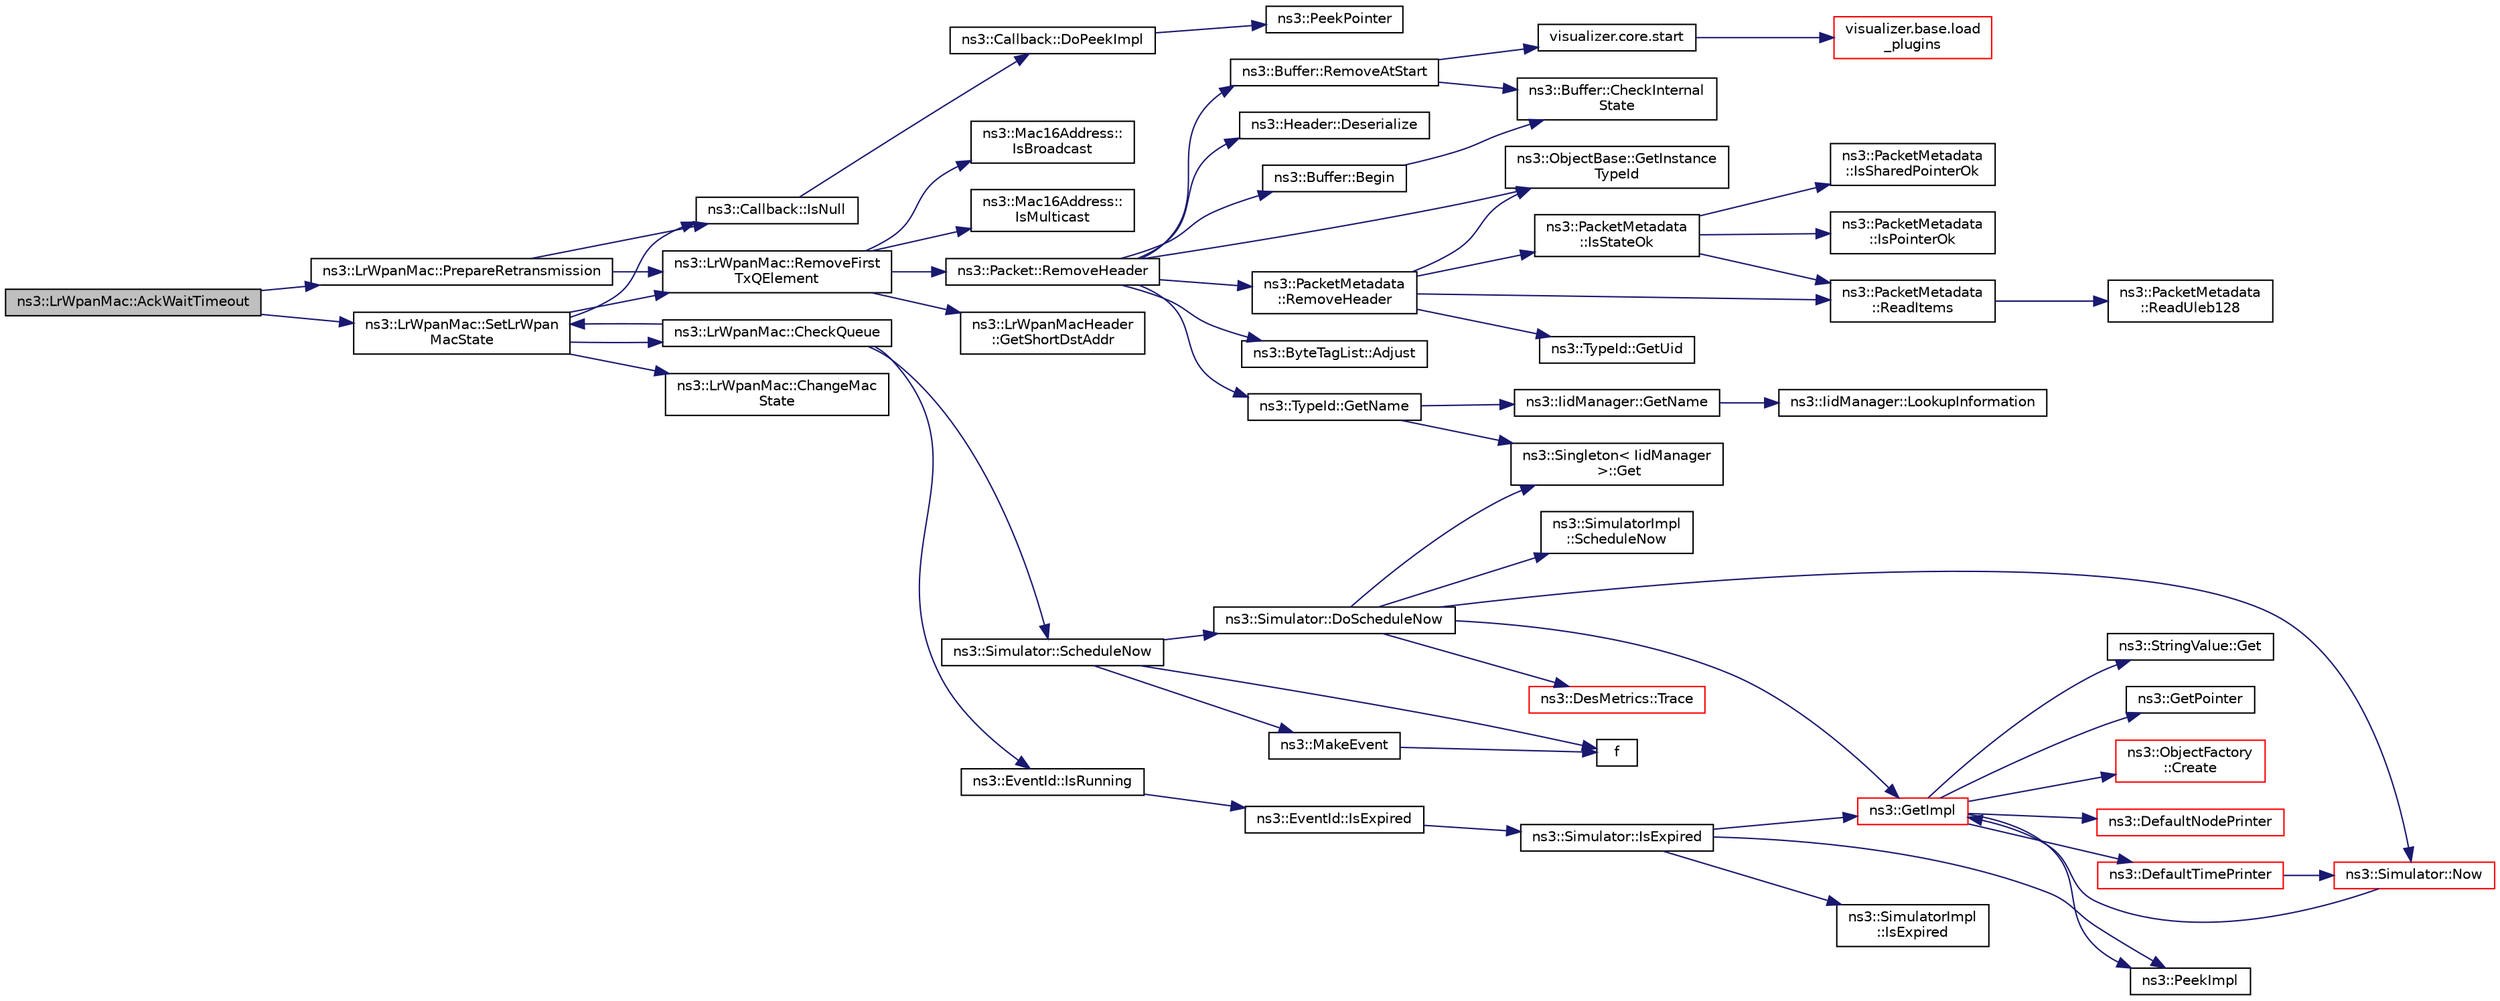 digraph "ns3::LrWpanMac::AckWaitTimeout"
{
 // LATEX_PDF_SIZE
  edge [fontname="Helvetica",fontsize="10",labelfontname="Helvetica",labelfontsize="10"];
  node [fontname="Helvetica",fontsize="10",shape=record];
  rankdir="LR";
  Node1 [label="ns3::LrWpanMac::AckWaitTimeout",height=0.2,width=0.4,color="black", fillcolor="grey75", style="filled", fontcolor="black",tooltip="Handle an ACK timeout with a packet retransmission, if there are retransmission left,..."];
  Node1 -> Node2 [color="midnightblue",fontsize="10",style="solid",fontname="Helvetica"];
  Node2 [label="ns3::LrWpanMac::PrepareRetransmission",height=0.2,width=0.4,color="black", fillcolor="white", style="filled",URL="$classns3_1_1_lr_wpan_mac.html#ab13e2a85286df14146410591f378f81d",tooltip="Check for remaining retransmissions for the packet currently being sent."];
  Node2 -> Node3 [color="midnightblue",fontsize="10",style="solid",fontname="Helvetica"];
  Node3 [label="ns3::Callback::IsNull",height=0.2,width=0.4,color="black", fillcolor="white", style="filled",URL="$classns3_1_1_callback.html#a42eb007ca42c35b96daa497d6d42d5f2",tooltip="Check for null implementation."];
  Node3 -> Node4 [color="midnightblue",fontsize="10",style="solid",fontname="Helvetica"];
  Node4 [label="ns3::Callback::DoPeekImpl",height=0.2,width=0.4,color="black", fillcolor="white", style="filled",URL="$classns3_1_1_callback.html#a82de10d58e899c61aec3867f9b1f2f33",tooltip=" "];
  Node4 -> Node5 [color="midnightblue",fontsize="10",style="solid",fontname="Helvetica"];
  Node5 [label="ns3::PeekPointer",height=0.2,width=0.4,color="black", fillcolor="white", style="filled",URL="$namespacens3.html#af2a7557fe9afdd98d8f6f8f6e412cf5a",tooltip=" "];
  Node2 -> Node6 [color="midnightblue",fontsize="10",style="solid",fontname="Helvetica"];
  Node6 [label="ns3::LrWpanMac::RemoveFirst\lTxQElement",height=0.2,width=0.4,color="black", fillcolor="white", style="filled",URL="$classns3_1_1_lr_wpan_mac.html#a359da7ecf2f56e4f62f5e8173bf989dd",tooltip="Remove the tip of the transmission queue, including clean up related to the last packet transmission."];
  Node6 -> Node7 [color="midnightblue",fontsize="10",style="solid",fontname="Helvetica"];
  Node7 [label="ns3::LrWpanMacHeader\l::GetShortDstAddr",height=0.2,width=0.4,color="black", fillcolor="white", style="filled",URL="$classns3_1_1_lr_wpan_mac_header.html#aad0102913510bdb6263e7fb3972bb209",tooltip="Get the Destination Short address."];
  Node6 -> Node8 [color="midnightblue",fontsize="10",style="solid",fontname="Helvetica"];
  Node8 [label="ns3::Mac16Address::\lIsBroadcast",height=0.2,width=0.4,color="black", fillcolor="white", style="filled",URL="$classns3_1_1_mac16_address.html#a14e46b632e34e41d42adb02c4c50185a",tooltip="Checks if the address is a broadcast address according to 802.15.4 scheme (i.e., 0xFFFF)."];
  Node6 -> Node9 [color="midnightblue",fontsize="10",style="solid",fontname="Helvetica"];
  Node9 [label="ns3::Mac16Address::\lIsMulticast",height=0.2,width=0.4,color="black", fillcolor="white", style="filled",URL="$classns3_1_1_mac16_address.html#aa64d5aeb71c210a0bad9830e1542f015",tooltip="Checks if the address is a multicast address according to RFC 4944 Section 9 (i.e...."];
  Node6 -> Node10 [color="midnightblue",fontsize="10",style="solid",fontname="Helvetica"];
  Node10 [label="ns3::Packet::RemoveHeader",height=0.2,width=0.4,color="black", fillcolor="white", style="filled",URL="$classns3_1_1_packet.html#a0961eccf975d75f902d40956c93ba63e",tooltip="Deserialize and remove the header from the internal buffer."];
  Node10 -> Node11 [color="midnightblue",fontsize="10",style="solid",fontname="Helvetica"];
  Node11 [label="ns3::ByteTagList::Adjust",height=0.2,width=0.4,color="black", fillcolor="white", style="filled",URL="$classns3_1_1_byte_tag_list.html#a1fec06d7e6daaf8039cf2a148e4090f2",tooltip="Adjust the offsets stored internally by the adjustment delta."];
  Node10 -> Node12 [color="midnightblue",fontsize="10",style="solid",fontname="Helvetica"];
  Node12 [label="ns3::Buffer::Begin",height=0.2,width=0.4,color="black", fillcolor="white", style="filled",URL="$classns3_1_1_buffer.html#acb977a0179de9abe4e295ce22023b4ca",tooltip=" "];
  Node12 -> Node13 [color="midnightblue",fontsize="10",style="solid",fontname="Helvetica"];
  Node13 [label="ns3::Buffer::CheckInternal\lState",height=0.2,width=0.4,color="black", fillcolor="white", style="filled",URL="$classns3_1_1_buffer.html#a200897ee202518b0d2bf91ead4e82be9",tooltip="Checks the internal buffer structures consistency."];
  Node10 -> Node14 [color="midnightblue",fontsize="10",style="solid",fontname="Helvetica"];
  Node14 [label="ns3::Header::Deserialize",height=0.2,width=0.4,color="black", fillcolor="white", style="filled",URL="$classns3_1_1_header.html#a78be9400bb66b2a8543606f395ef5396",tooltip=" "];
  Node10 -> Node15 [color="midnightblue",fontsize="10",style="solid",fontname="Helvetica"];
  Node15 [label="ns3::ObjectBase::GetInstance\lTypeId",height=0.2,width=0.4,color="black", fillcolor="white", style="filled",URL="$classns3_1_1_object_base.html#abe5b43a6f5b99a92a4c3122db31f06fb",tooltip="Get the most derived TypeId for this Object."];
  Node10 -> Node16 [color="midnightblue",fontsize="10",style="solid",fontname="Helvetica"];
  Node16 [label="ns3::TypeId::GetName",height=0.2,width=0.4,color="black", fillcolor="white", style="filled",URL="$classns3_1_1_type_id.html#abc4965475a579c2afdc668d7a7d58374",tooltip="Get the name."];
  Node16 -> Node17 [color="midnightblue",fontsize="10",style="solid",fontname="Helvetica"];
  Node17 [label="ns3::Singleton\< IidManager\l \>::Get",height=0.2,width=0.4,color="black", fillcolor="white", style="filled",URL="$classns3_1_1_singleton.html#a80a2cd3c25a27ea72add7a9f7a141ffa",tooltip="Get a pointer to the singleton instance."];
  Node16 -> Node18 [color="midnightblue",fontsize="10",style="solid",fontname="Helvetica"];
  Node18 [label="ns3::IidManager::GetName",height=0.2,width=0.4,color="black", fillcolor="white", style="filled",URL="$classns3_1_1_iid_manager.html#a6658aaa8120efd885e98addb76a6f1d4",tooltip="Get the name of a type id."];
  Node18 -> Node19 [color="midnightblue",fontsize="10",style="solid",fontname="Helvetica"];
  Node19 [label="ns3::IidManager::LookupInformation",height=0.2,width=0.4,color="black", fillcolor="white", style="filled",URL="$classns3_1_1_iid_manager.html#a84af06b798b21fa700469a3ac5f65f3f",tooltip="Retrieve the information record for a type."];
  Node10 -> Node20 [color="midnightblue",fontsize="10",style="solid",fontname="Helvetica"];
  Node20 [label="ns3::Buffer::RemoveAtStart",height=0.2,width=0.4,color="black", fillcolor="white", style="filled",URL="$classns3_1_1_buffer.html#adeecbb3e8f518aec6fee0437578ade4b",tooltip=" "];
  Node20 -> Node13 [color="midnightblue",fontsize="10",style="solid",fontname="Helvetica"];
  Node20 -> Node21 [color="midnightblue",fontsize="10",style="solid",fontname="Helvetica"];
  Node21 [label="visualizer.core.start",height=0.2,width=0.4,color="black", fillcolor="white", style="filled",URL="$namespacevisualizer_1_1core.html#a2a35e5d8a34af358b508dac8635754e0",tooltip=" "];
  Node21 -> Node22 [color="midnightblue",fontsize="10",style="solid",fontname="Helvetica"];
  Node22 [label="visualizer.base.load\l_plugins",height=0.2,width=0.4,color="red", fillcolor="white", style="filled",URL="$namespacevisualizer_1_1base.html#ad171497a5ff1afe0a73bedaebf35448f",tooltip=" "];
  Node10 -> Node24 [color="midnightblue",fontsize="10",style="solid",fontname="Helvetica"];
  Node24 [label="ns3::PacketMetadata\l::RemoveHeader",height=0.2,width=0.4,color="black", fillcolor="white", style="filled",URL="$classns3_1_1_packet_metadata.html#afa8a589ec783d4998516d7f39f21242d",tooltip="Remove an header."];
  Node24 -> Node15 [color="midnightblue",fontsize="10",style="solid",fontname="Helvetica"];
  Node24 -> Node25 [color="midnightblue",fontsize="10",style="solid",fontname="Helvetica"];
  Node25 [label="ns3::TypeId::GetUid",height=0.2,width=0.4,color="black", fillcolor="white", style="filled",URL="$classns3_1_1_type_id.html#a429535085325d6f926724771446d9047",tooltip="Get the internal id of this TypeId."];
  Node24 -> Node26 [color="midnightblue",fontsize="10",style="solid",fontname="Helvetica"];
  Node26 [label="ns3::PacketMetadata\l::IsStateOk",height=0.2,width=0.4,color="black", fillcolor="white", style="filled",URL="$classns3_1_1_packet_metadata.html#a547dc7d09f1b2d41a28445a91c2fcf37",tooltip="Check if the metadata state is ok."];
  Node26 -> Node27 [color="midnightblue",fontsize="10",style="solid",fontname="Helvetica"];
  Node27 [label="ns3::PacketMetadata\l::IsPointerOk",height=0.2,width=0.4,color="black", fillcolor="white", style="filled",URL="$classns3_1_1_packet_metadata.html#ac6fcebd163b3655b041476c3277102c1",tooltip="Check if the position is valid."];
  Node26 -> Node28 [color="midnightblue",fontsize="10",style="solid",fontname="Helvetica"];
  Node28 [label="ns3::PacketMetadata\l::IsSharedPointerOk",height=0.2,width=0.4,color="black", fillcolor="white", style="filled",URL="$classns3_1_1_packet_metadata.html#ac9e6db729cae99e9755981de02f3ffa0",tooltip="Check if the position is valid."];
  Node26 -> Node29 [color="midnightblue",fontsize="10",style="solid",fontname="Helvetica"];
  Node29 [label="ns3::PacketMetadata\l::ReadItems",height=0.2,width=0.4,color="black", fillcolor="white", style="filled",URL="$classns3_1_1_packet_metadata.html#a7fe144386274167b6aac05ac0a0cdf6f",tooltip="Read items."];
  Node29 -> Node30 [color="midnightblue",fontsize="10",style="solid",fontname="Helvetica"];
  Node30 [label="ns3::PacketMetadata\l::ReadUleb128",height=0.2,width=0.4,color="black", fillcolor="white", style="filled",URL="$classns3_1_1_packet_metadata.html#a7378e5fe71fcefd939f19c1669e54c79",tooltip="Read a ULEB128 (Unsigned Little Endian Base 128) coded number."];
  Node24 -> Node29 [color="midnightblue",fontsize="10",style="solid",fontname="Helvetica"];
  Node1 -> Node31 [color="midnightblue",fontsize="10",style="solid",fontname="Helvetica"];
  Node31 [label="ns3::LrWpanMac::SetLrWpan\lMacState",height=0.2,width=0.4,color="black", fillcolor="white", style="filled",URL="$classns3_1_1_lr_wpan_mac.html#a6749a353feb70bbb851b03477f56dc69",tooltip="CSMA-CA algorithm calls back the MAC after executing channel assessment."];
  Node31 -> Node32 [color="midnightblue",fontsize="10",style="solid",fontname="Helvetica"];
  Node32 [label="ns3::LrWpanMac::ChangeMac\lState",height=0.2,width=0.4,color="black", fillcolor="white", style="filled",URL="$classns3_1_1_lr_wpan_mac.html#a9218b72b6b4326ae606de4a74a82ab6d",tooltip="Change the current MAC state to the given new state."];
  Node31 -> Node33 [color="midnightblue",fontsize="10",style="solid",fontname="Helvetica"];
  Node33 [label="ns3::LrWpanMac::CheckQueue",height=0.2,width=0.4,color="black", fillcolor="white", style="filled",URL="$classns3_1_1_lr_wpan_mac.html#a316c3cc9f84eeadb0b2ca249a6d0caba",tooltip="Check the transmission queue."];
  Node33 -> Node34 [color="midnightblue",fontsize="10",style="solid",fontname="Helvetica"];
  Node34 [label="ns3::EventId::IsRunning",height=0.2,width=0.4,color="black", fillcolor="white", style="filled",URL="$classns3_1_1_event_id.html#a8b41e6f8c54db6bede8a7dcaf917074a",tooltip="This method is syntactic sugar for !IsExpired()."];
  Node34 -> Node35 [color="midnightblue",fontsize="10",style="solid",fontname="Helvetica"];
  Node35 [label="ns3::EventId::IsExpired",height=0.2,width=0.4,color="black", fillcolor="white", style="filled",URL="$classns3_1_1_event_id.html#acc25141054209b1a286a5471a51bd0c0",tooltip="This method is syntactic sugar for the ns3::Simulator::IsExpired method."];
  Node35 -> Node36 [color="midnightblue",fontsize="10",style="solid",fontname="Helvetica"];
  Node36 [label="ns3::Simulator::IsExpired",height=0.2,width=0.4,color="black", fillcolor="white", style="filled",URL="$classns3_1_1_simulator.html#a83ac8425c319a29b64f6d3b2ffc61e9c",tooltip="Check if an event has already run or been cancelled."];
  Node36 -> Node37 [color="midnightblue",fontsize="10",style="solid",fontname="Helvetica"];
  Node37 [label="ns3::GetImpl",height=0.2,width=0.4,color="red", fillcolor="white", style="filled",URL="$group__simulator.html#ga42eb4eddad41528d4d99794a3dae3fd0",tooltip="Get the SimulatorImpl singleton."];
  Node37 -> Node38 [color="midnightblue",fontsize="10",style="solid",fontname="Helvetica"];
  Node38 [label="ns3::ObjectFactory\l::Create",height=0.2,width=0.4,color="red", fillcolor="white", style="filled",URL="$classns3_1_1_object_factory.html#a52eda277f4aaab54266134ba48102ad7",tooltip="Create an Object instance of the configured TypeId."];
  Node37 -> Node62 [color="midnightblue",fontsize="10",style="solid",fontname="Helvetica"];
  Node62 [label="ns3::DefaultNodePrinter",height=0.2,width=0.4,color="red", fillcolor="white", style="filled",URL="$group__logging.html#gac4c06cbbed12229d85991ced145f6be2",tooltip="Default node id printer implementation."];
  Node37 -> Node65 [color="midnightblue",fontsize="10",style="solid",fontname="Helvetica"];
  Node65 [label="ns3::DefaultTimePrinter",height=0.2,width=0.4,color="red", fillcolor="white", style="filled",URL="$namespacens3.html#ae01c3c7786b644dfb8a0bb8f1201b269",tooltip="Default Time printer."];
  Node65 -> Node68 [color="midnightblue",fontsize="10",style="solid",fontname="Helvetica"];
  Node68 [label="ns3::Simulator::Now",height=0.2,width=0.4,color="red", fillcolor="white", style="filled",URL="$classns3_1_1_simulator.html#ac3178fa975b419f7875e7105be122800",tooltip="Return the current simulation virtual time."];
  Node68 -> Node37 [color="midnightblue",fontsize="10",style="solid",fontname="Helvetica"];
  Node37 -> Node70 [color="midnightblue",fontsize="10",style="solid",fontname="Helvetica"];
  Node70 [label="ns3::StringValue::Get",height=0.2,width=0.4,color="black", fillcolor="white", style="filled",URL="$classns3_1_1_string_value.html#a6f208c2778fe1c7882e5cb429b8326ae",tooltip=" "];
  Node37 -> Node71 [color="midnightblue",fontsize="10",style="solid",fontname="Helvetica"];
  Node71 [label="ns3::GetPointer",height=0.2,width=0.4,color="black", fillcolor="white", style="filled",URL="$namespacens3.html#ab4e173cdfd43d17c1a40d5348510a670",tooltip=" "];
  Node37 -> Node80 [color="midnightblue",fontsize="10",style="solid",fontname="Helvetica"];
  Node80 [label="ns3::PeekImpl",height=0.2,width=0.4,color="black", fillcolor="white", style="filled",URL="$group__simulator.html#ga233c5c38de117e4e4a5a9cd168694792",tooltip="Get the static SimulatorImpl instance."];
  Node36 -> Node82 [color="midnightblue",fontsize="10",style="solid",fontname="Helvetica"];
  Node82 [label="ns3::SimulatorImpl\l::IsExpired",height=0.2,width=0.4,color="black", fillcolor="white", style="filled",URL="$classns3_1_1_simulator_impl.html#a4b01ac397f5ce86997e9caec087f63d2",tooltip="Check if an event has already run or been cancelled."];
  Node36 -> Node80 [color="midnightblue",fontsize="10",style="solid",fontname="Helvetica"];
  Node33 -> Node83 [color="midnightblue",fontsize="10",style="solid",fontname="Helvetica"];
  Node83 [label="ns3::Simulator::ScheduleNow",height=0.2,width=0.4,color="black", fillcolor="white", style="filled",URL="$classns3_1_1_simulator.html#ab8a8b58feaa12f531175df5fd355c362",tooltip="Schedule an event to expire Now."];
  Node83 -> Node84 [color="midnightblue",fontsize="10",style="solid",fontname="Helvetica"];
  Node84 [label="ns3::Simulator::DoScheduleNow",height=0.2,width=0.4,color="black", fillcolor="white", style="filled",URL="$classns3_1_1_simulator.html#a9377ee62d67f7923318c4313a3b285f8",tooltip="Implementation of the various ScheduleNow methods."];
  Node84 -> Node17 [color="midnightblue",fontsize="10",style="solid",fontname="Helvetica"];
  Node84 -> Node37 [color="midnightblue",fontsize="10",style="solid",fontname="Helvetica"];
  Node84 -> Node68 [color="midnightblue",fontsize="10",style="solid",fontname="Helvetica"];
  Node84 -> Node85 [color="midnightblue",fontsize="10",style="solid",fontname="Helvetica"];
  Node85 [label="ns3::SimulatorImpl\l::ScheduleNow",height=0.2,width=0.4,color="black", fillcolor="white", style="filled",URL="$classns3_1_1_simulator_impl.html#a9889e663af5245c5624c35611a9db948",tooltip="Schedule an event to run at the current virtual time."];
  Node84 -> Node86 [color="midnightblue",fontsize="10",style="solid",fontname="Helvetica"];
  Node86 [label="ns3::DesMetrics::Trace",height=0.2,width=0.4,color="red", fillcolor="white", style="filled",URL="$classns3_1_1_des_metrics.html#ab7c6c097412d0398affbc9f8d2643160",tooltip="Trace an event to self at the time it is scheduled."];
  Node83 -> Node93 [color="midnightblue",fontsize="10",style="solid",fontname="Helvetica"];
  Node93 [label="f",height=0.2,width=0.4,color="black", fillcolor="white", style="filled",URL="$80211b_8c.html#ae7ffc1a8f84fa47a0812b2f2b9627132",tooltip=" "];
  Node83 -> Node94 [color="midnightblue",fontsize="10",style="solid",fontname="Helvetica"];
  Node94 [label="ns3::MakeEvent",height=0.2,width=0.4,color="black", fillcolor="white", style="filled",URL="$group__makeeventfnptr.html#ga289a28a2497c18a9bd299e5e2014094b",tooltip="Make an EventImpl from a function pointer taking varying numbers of arguments."];
  Node94 -> Node93 [color="midnightblue",fontsize="10",style="solid",fontname="Helvetica"];
  Node33 -> Node31 [color="midnightblue",fontsize="10",style="solid",fontname="Helvetica"];
  Node31 -> Node3 [color="midnightblue",fontsize="10",style="solid",fontname="Helvetica"];
  Node31 -> Node6 [color="midnightblue",fontsize="10",style="solid",fontname="Helvetica"];
}
